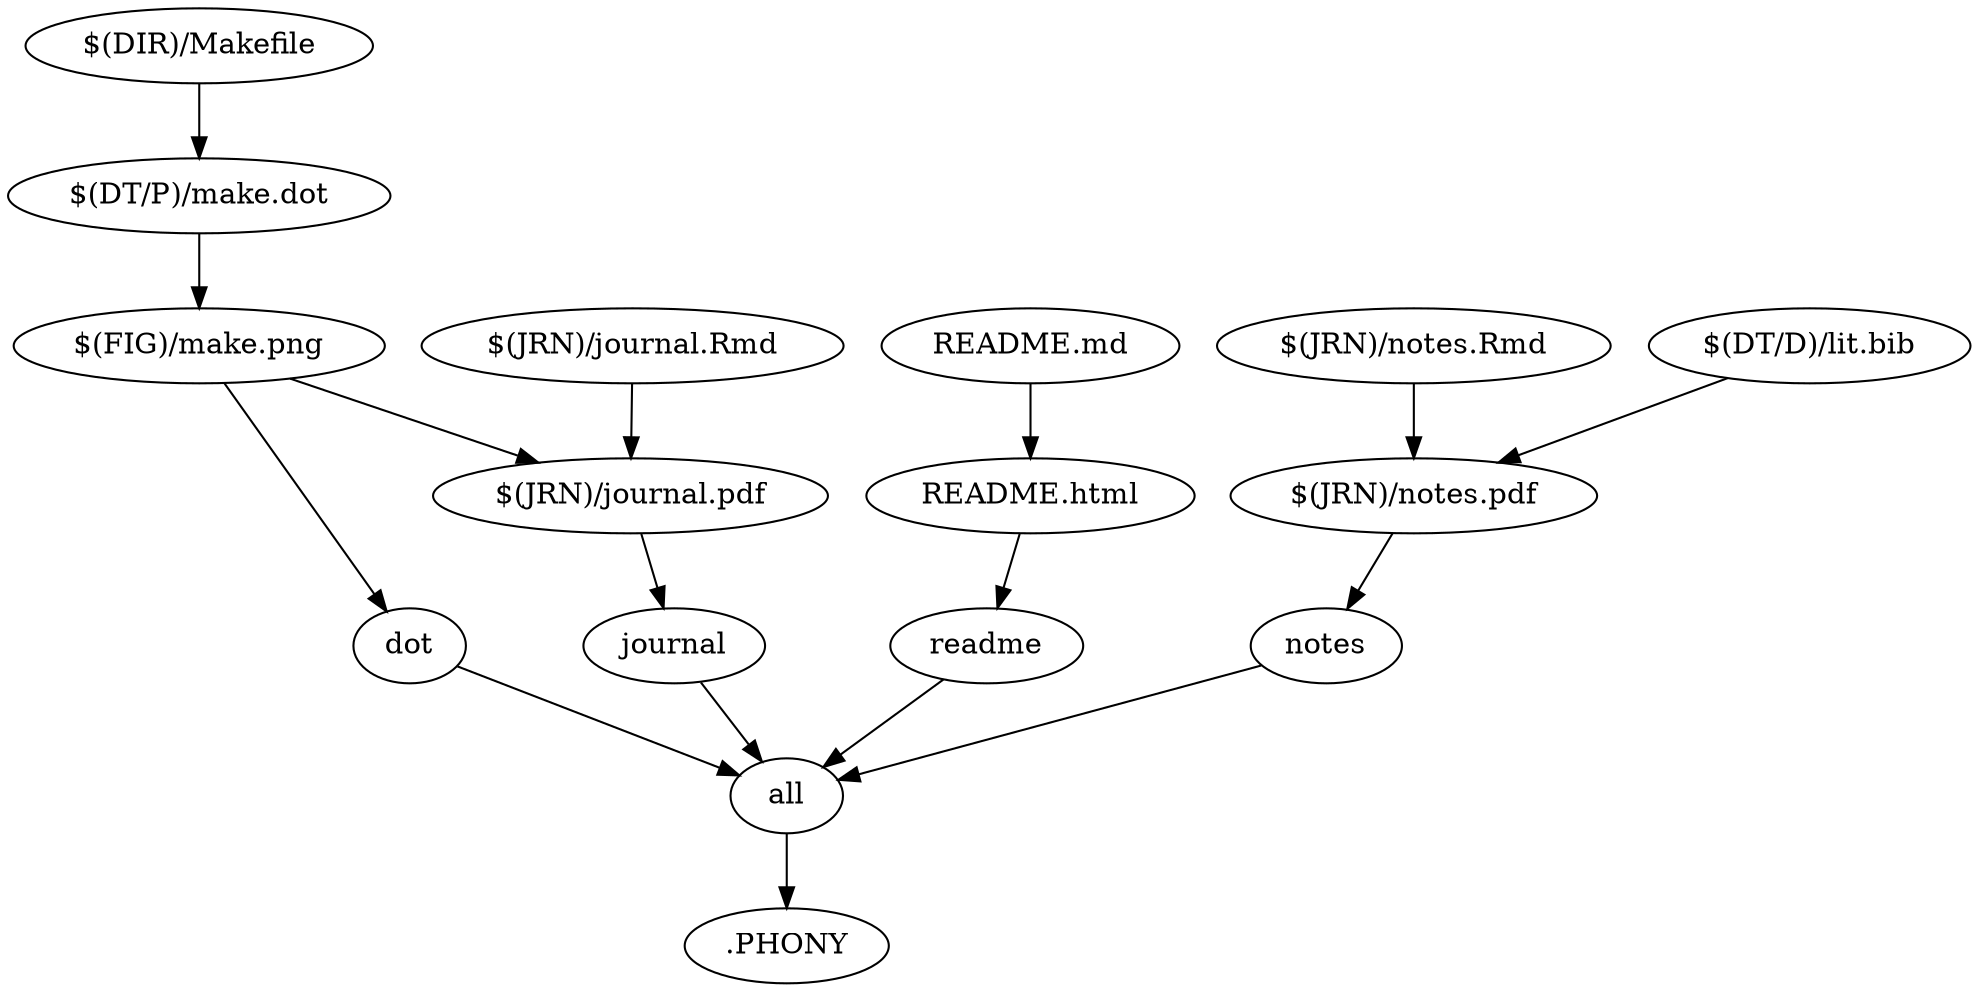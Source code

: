 digraph G {
	rankdir="TB"
	"all"
	"journal" -> "all"
	"readme" -> "all"
	"dot" -> "all"
	"notes" -> "all"
	".PHONY"
	"all" -> ".PHONY"
	"dot"
	"$(FIG)/make.png" -> "dot"
	"$(FIG)/make.png"
	"$(DT/P)/make.dot" -> "$(FIG)/make.png"
	"$(DT/P)/make.dot"
	"$(DIR)/Makefile" -> "$(DT/P)/make.dot"
	"journal"
	"$(JRN)/journal.pdf" -> "journal"
	"$(JRN)/journal.pdf"
	"$(JRN)/journal.Rmd" -> "$(JRN)/journal.pdf"
	"$(FIG)/make.png" -> "$(JRN)/journal.pdf"
	"notes"
	"$(JRN)/notes.pdf" -> "notes"
	"$(JRN)/notes.pdf"
	"$(JRN)/notes.Rmd" -> "$(JRN)/notes.pdf"
	"$(DT/D)/lit.bib" -> "$(JRN)/notes.pdf"
	"readme"
	"README.html" -> "readme"
	"README.html"
	"README.md" -> "README.html"
}
